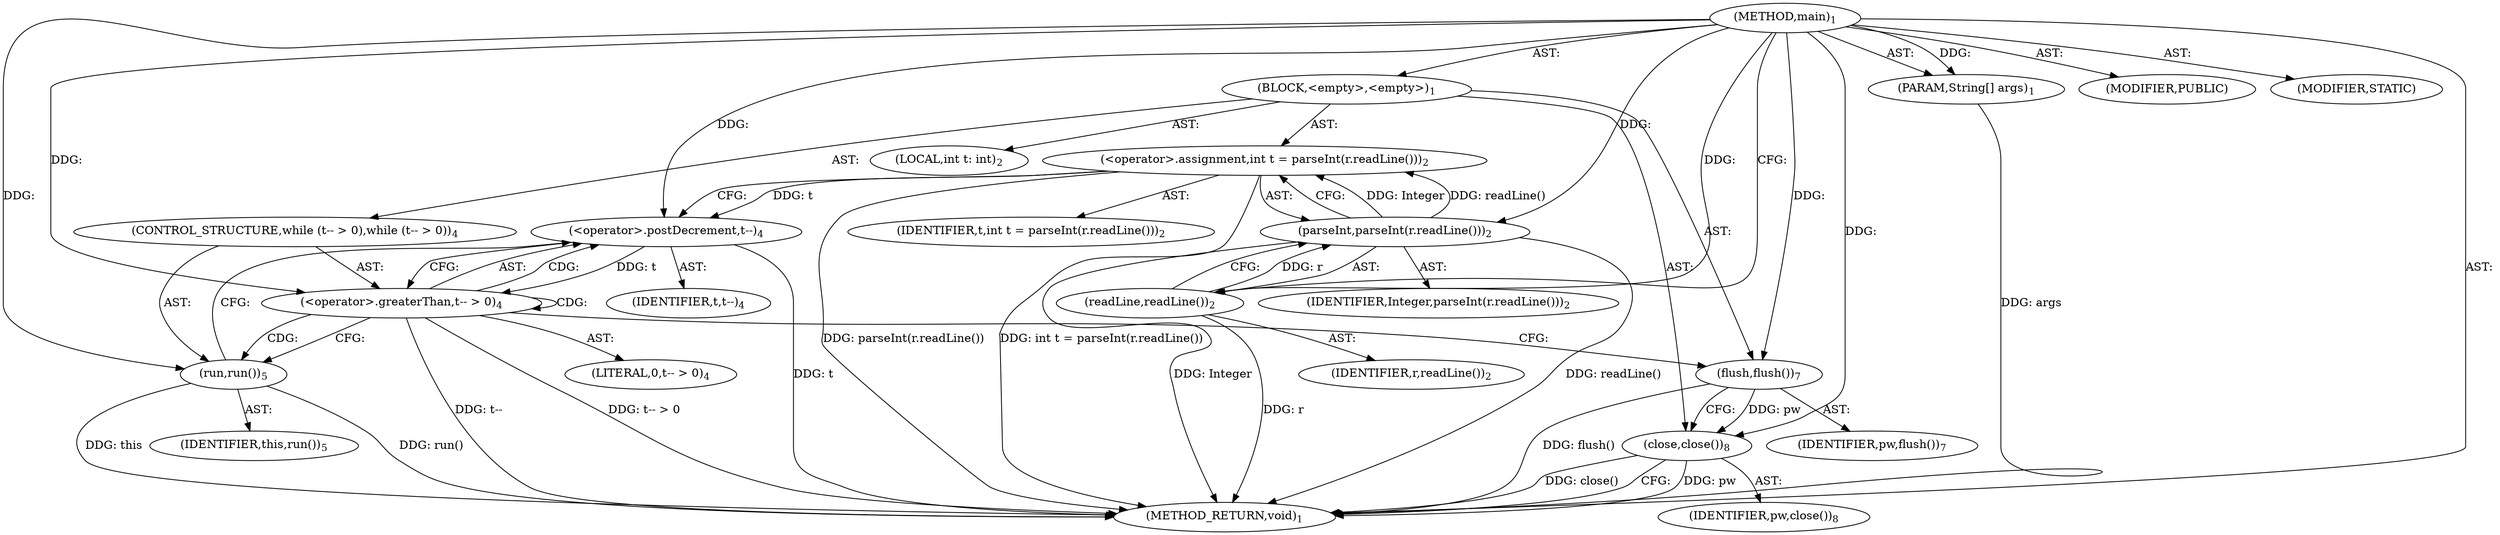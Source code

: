 digraph "main" {  
"17" [label = <(METHOD,main)<SUB>1</SUB>> ]
"18" [label = <(PARAM,String[] args)<SUB>1</SUB>> ]
"19" [label = <(BLOCK,&lt;empty&gt;,&lt;empty&gt;)<SUB>1</SUB>> ]
"20" [label = <(LOCAL,int t: int)<SUB>2</SUB>> ]
"21" [label = <(&lt;operator&gt;.assignment,int t = parseInt(r.readLine()))<SUB>2</SUB>> ]
"22" [label = <(IDENTIFIER,t,int t = parseInt(r.readLine()))<SUB>2</SUB>> ]
"23" [label = <(parseInt,parseInt(r.readLine()))<SUB>2</SUB>> ]
"24" [label = <(IDENTIFIER,Integer,parseInt(r.readLine()))<SUB>2</SUB>> ]
"25" [label = <(readLine,readLine())<SUB>2</SUB>> ]
"26" [label = <(IDENTIFIER,r,readLine())<SUB>2</SUB>> ]
"27" [label = <(CONTROL_STRUCTURE,while (t-- &gt; 0),while (t-- &gt; 0))<SUB>4</SUB>> ]
"28" [label = <(&lt;operator&gt;.greaterThan,t-- &gt; 0)<SUB>4</SUB>> ]
"29" [label = <(&lt;operator&gt;.postDecrement,t--)<SUB>4</SUB>> ]
"30" [label = <(IDENTIFIER,t,t--)<SUB>4</SUB>> ]
"31" [label = <(LITERAL,0,t-- &gt; 0)<SUB>4</SUB>> ]
"32" [label = <(run,run())<SUB>5</SUB>> ]
"33" [label = <(IDENTIFIER,this,run())<SUB>5</SUB>> ]
"34" [label = <(flush,flush())<SUB>7</SUB>> ]
"35" [label = <(IDENTIFIER,pw,flush())<SUB>7</SUB>> ]
"36" [label = <(close,close())<SUB>8</SUB>> ]
"37" [label = <(IDENTIFIER,pw,close())<SUB>8</SUB>> ]
"38" [label = <(MODIFIER,PUBLIC)> ]
"39" [label = <(MODIFIER,STATIC)> ]
"40" [label = <(METHOD_RETURN,void)<SUB>1</SUB>> ]
  "17" -> "18"  [ label = "AST: "] 
  "17" -> "19"  [ label = "AST: "] 
  "17" -> "38"  [ label = "AST: "] 
  "17" -> "39"  [ label = "AST: "] 
  "17" -> "40"  [ label = "AST: "] 
  "19" -> "20"  [ label = "AST: "] 
  "19" -> "21"  [ label = "AST: "] 
  "19" -> "27"  [ label = "AST: "] 
  "19" -> "34"  [ label = "AST: "] 
  "19" -> "36"  [ label = "AST: "] 
  "21" -> "22"  [ label = "AST: "] 
  "21" -> "23"  [ label = "AST: "] 
  "23" -> "24"  [ label = "AST: "] 
  "23" -> "25"  [ label = "AST: "] 
  "25" -> "26"  [ label = "AST: "] 
  "27" -> "28"  [ label = "AST: "] 
  "27" -> "32"  [ label = "AST: "] 
  "28" -> "29"  [ label = "AST: "] 
  "28" -> "31"  [ label = "AST: "] 
  "29" -> "30"  [ label = "AST: "] 
  "32" -> "33"  [ label = "AST: "] 
  "34" -> "35"  [ label = "AST: "] 
  "36" -> "37"  [ label = "AST: "] 
  "21" -> "29"  [ label = "CFG: "] 
  "34" -> "36"  [ label = "CFG: "] 
  "36" -> "40"  [ label = "CFG: "] 
  "23" -> "21"  [ label = "CFG: "] 
  "28" -> "32"  [ label = "CFG: "] 
  "28" -> "34"  [ label = "CFG: "] 
  "32" -> "29"  [ label = "CFG: "] 
  "25" -> "23"  [ label = "CFG: "] 
  "29" -> "28"  [ label = "CFG: "] 
  "17" -> "25"  [ label = "CFG: "] 
  "18" -> "40"  [ label = "DDG: args"] 
  "23" -> "40"  [ label = "DDG: readLine()"] 
  "21" -> "40"  [ label = "DDG: parseInt(r.readLine())"] 
  "21" -> "40"  [ label = "DDG: int t = parseInt(r.readLine())"] 
  "29" -> "40"  [ label = "DDG: t"] 
  "28" -> "40"  [ label = "DDG: t--"] 
  "28" -> "40"  [ label = "DDG: t-- &gt; 0"] 
  "34" -> "40"  [ label = "DDG: flush()"] 
  "36" -> "40"  [ label = "DDG: pw"] 
  "36" -> "40"  [ label = "DDG: close()"] 
  "32" -> "40"  [ label = "DDG: run()"] 
  "23" -> "40"  [ label = "DDG: Integer"] 
  "32" -> "40"  [ label = "DDG: this"] 
  "25" -> "40"  [ label = "DDG: r"] 
  "17" -> "18"  [ label = "DDG: "] 
  "23" -> "21"  [ label = "DDG: Integer"] 
  "23" -> "21"  [ label = "DDG: readLine()"] 
  "17" -> "34"  [ label = "DDG: "] 
  "34" -> "36"  [ label = "DDG: pw"] 
  "17" -> "36"  [ label = "DDG: "] 
  "17" -> "23"  [ label = "DDG: "] 
  "25" -> "23"  [ label = "DDG: r"] 
  "29" -> "28"  [ label = "DDG: t"] 
  "17" -> "28"  [ label = "DDG: "] 
  "17" -> "32"  [ label = "DDG: "] 
  "17" -> "25"  [ label = "DDG: "] 
  "21" -> "29"  [ label = "DDG: t"] 
  "17" -> "29"  [ label = "DDG: "] 
  "28" -> "29"  [ label = "CDG: "] 
  "28" -> "32"  [ label = "CDG: "] 
  "28" -> "28"  [ label = "CDG: "] 
}
